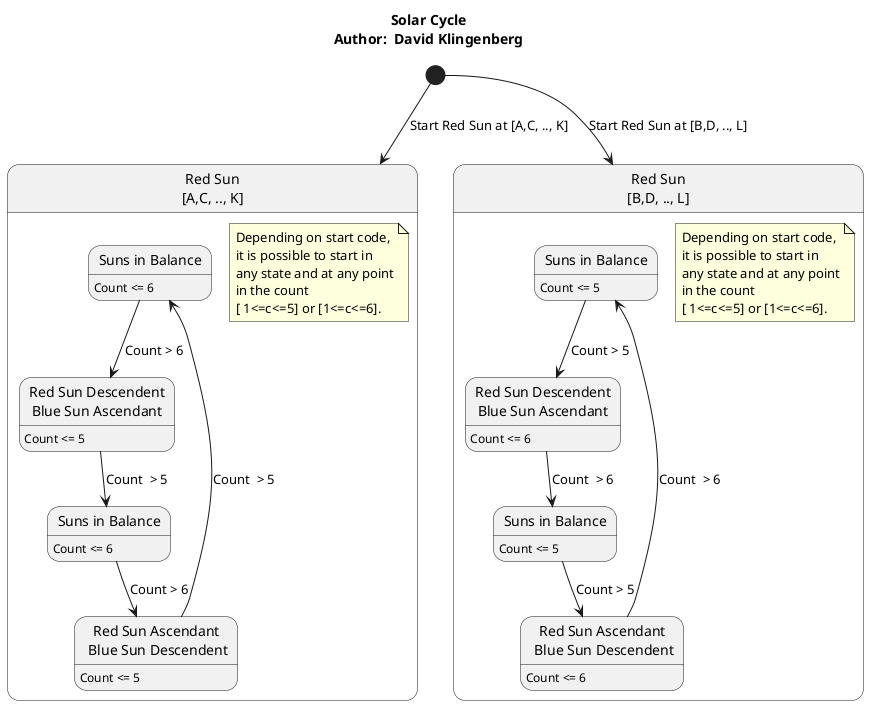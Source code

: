 @startuml
title   Solar Cycle\nAuthor:  David Klingenberg

state “Red Sun\n[A,C, .., K]” as starta{
state “Suns in Balance” as sb1
state “Suns in Balance” as sb2
state “Red Sun Ascendant\n Blue Sun Descendent” as ra
state “Red Sun Descendent\nBlue Sun Ascendant” as rd
note “Depending on start code,\nit is possible to start in\nany state and at any point\nin the count\n[ 1<=c<=5] or [1<=c<=6]. “ as n

ra : Count <= 5
rd : Count <= 5
sb2 : Count <= 6
sb1 : Count <= 6

ra --> sb1 : Count  > 5
sb1  --> rd : Count > 6 
rd --> sb2 : Count  > 5
sb2 --> ra : Count > 6
}

state “Red Sun\n[B,D, .., L]” as startb{
state “Suns in Balance” as sb3
state “Suns in Balance” as sb4
state “Red Sun Ascendant\n Blue Sun Descendent” as ra1
state “Red Sun Descendent\nBlue Sun Ascendant” as rd1
note “Depending on start code,\nit is possible to start in\nany state and at any point\nin the count\n[ 1<=c<=5] or [1<=c<=6]. “ as n1

ra1 : Count <= 6
rd1 : Count <= 6
sb3 : Count <= 5
sb4 : Count <= 5

ra1 --> sb3 : Count  > 6
sb3  --> rd1 : Count > 5 
rd1 --> sb4 : Count  > 6
sb4 --> ra1 : Count > 5
}

[*] --> starta : Start Red Sun at [A,C, .., K]
[*] --> startb : Start Red Sun at [B,D, .., L]

@enduml
